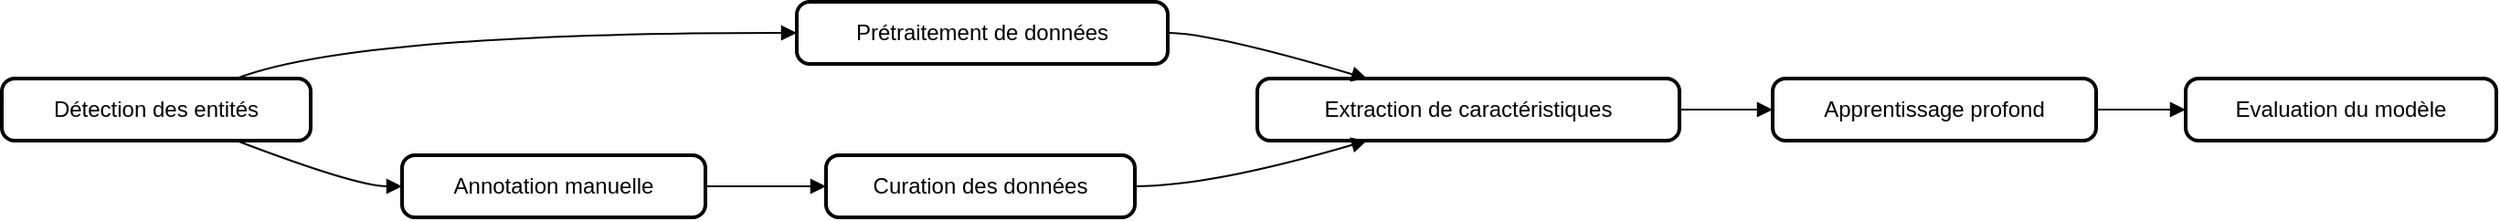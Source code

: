 <mxfile version="24.5.3" type="github">
  <diagram name="Page-1" id="9wL7Ga6wzYHaiZN9feyt">
    <mxGraphModel>
      <root>
        <mxCell id="0" />
        <mxCell id="1" parent="0" />
        <mxCell id="2" value="Détection des entités" style="rounded=1;absoluteArcSize=1;arcSize=14;whiteSpace=wrap;strokeWidth=2;" vertex="1" parent="1">
          <mxGeometry y="42" width="169" height="34" as="geometry" />
        </mxCell>
        <mxCell id="3" value="Prétraitement de données" style="rounded=1;absoluteArcSize=1;arcSize=14;whiteSpace=wrap;strokeWidth=2;" vertex="1" parent="1">
          <mxGeometry x="435" width="203" height="34" as="geometry" />
        </mxCell>
        <mxCell id="4" value="Extraction de caractéristiques" style="rounded=1;absoluteArcSize=1;arcSize=14;whiteSpace=wrap;strokeWidth=2;" vertex="1" parent="1">
          <mxGeometry x="687" y="42" width="231" height="34" as="geometry" />
        </mxCell>
        <mxCell id="5" value="Apprentissage profond" style="rounded=1;absoluteArcSize=1;arcSize=14;whiteSpace=wrap;strokeWidth=2;" vertex="1" parent="1">
          <mxGeometry x="969" y="42" width="177" height="34" as="geometry" />
        </mxCell>
        <mxCell id="6" value="Evaluation du modèle" style="rounded=1;absoluteArcSize=1;arcSize=14;whiteSpace=wrap;strokeWidth=2;" vertex="1" parent="1">
          <mxGeometry x="1195" y="42" width="170" height="34" as="geometry" />
        </mxCell>
        <mxCell id="7" value="Annotation manuelle" style="rounded=1;absoluteArcSize=1;arcSize=14;whiteSpace=wrap;strokeWidth=2;" vertex="1" parent="1">
          <mxGeometry x="219" y="84" width="166" height="34" as="geometry" />
        </mxCell>
        <mxCell id="8" value="Curation des données" style="rounded=1;absoluteArcSize=1;arcSize=14;whiteSpace=wrap;strokeWidth=2;" vertex="1" parent="1">
          <mxGeometry x="451" y="84" width="169" height="34" as="geometry" />
        </mxCell>
        <mxCell id="9" value="" style="curved=1;startArrow=none;endArrow=block;exitX=0.76;exitY=0;entryX=0;entryY=0.5;" edge="1" parent="1" source="2" target="3">
          <mxGeometry relative="1" as="geometry">
            <Array as="points">
              <mxPoint x="194" y="17" />
            </Array>
          </mxGeometry>
        </mxCell>
        <mxCell id="10" value="" style="curved=1;startArrow=none;endArrow=block;exitX=1;exitY=0.5;entryX=0.26;entryY=0;" edge="1" parent="1" source="3" target="4">
          <mxGeometry relative="1" as="geometry">
            <Array as="points">
              <mxPoint x="662" y="17" />
            </Array>
          </mxGeometry>
        </mxCell>
        <mxCell id="11" value="" style="curved=1;startArrow=none;endArrow=block;exitX=1;exitY=0.5;entryX=0;entryY=0.5;" edge="1" parent="1" source="4" target="5">
          <mxGeometry relative="1" as="geometry">
            <Array as="points" />
          </mxGeometry>
        </mxCell>
        <mxCell id="12" value="" style="curved=1;startArrow=none;endArrow=block;exitX=1;exitY=0.5;entryX=0;entryY=0.5;" edge="1" parent="1" source="5" target="6">
          <mxGeometry relative="1" as="geometry">
            <Array as="points" />
          </mxGeometry>
        </mxCell>
        <mxCell id="13" value="" style="curved=1;startArrow=none;endArrow=block;exitX=0.76;exitY=1;entryX=0;entryY=0.5;" edge="1" parent="1" source="2" target="7">
          <mxGeometry relative="1" as="geometry">
            <Array as="points">
              <mxPoint x="194" y="101" />
            </Array>
          </mxGeometry>
        </mxCell>
        <mxCell id="14" value="" style="curved=1;startArrow=none;endArrow=block;exitX=1;exitY=0.5;entryX=0;entryY=0.5;" edge="1" parent="1" source="7" target="8">
          <mxGeometry relative="1" as="geometry">
            <Array as="points" />
          </mxGeometry>
        </mxCell>
        <mxCell id="15" value="" style="curved=1;startArrow=none;endArrow=block;exitX=1;exitY=0.5;entryX=0.26;entryY=1;" edge="1" parent="1" source="8" target="4">
          <mxGeometry relative="1" as="geometry">
            <Array as="points">
              <mxPoint x="662" y="101" />
            </Array>
          </mxGeometry>
        </mxCell>
      </root>
    </mxGraphModel>
  </diagram>
</mxfile>
